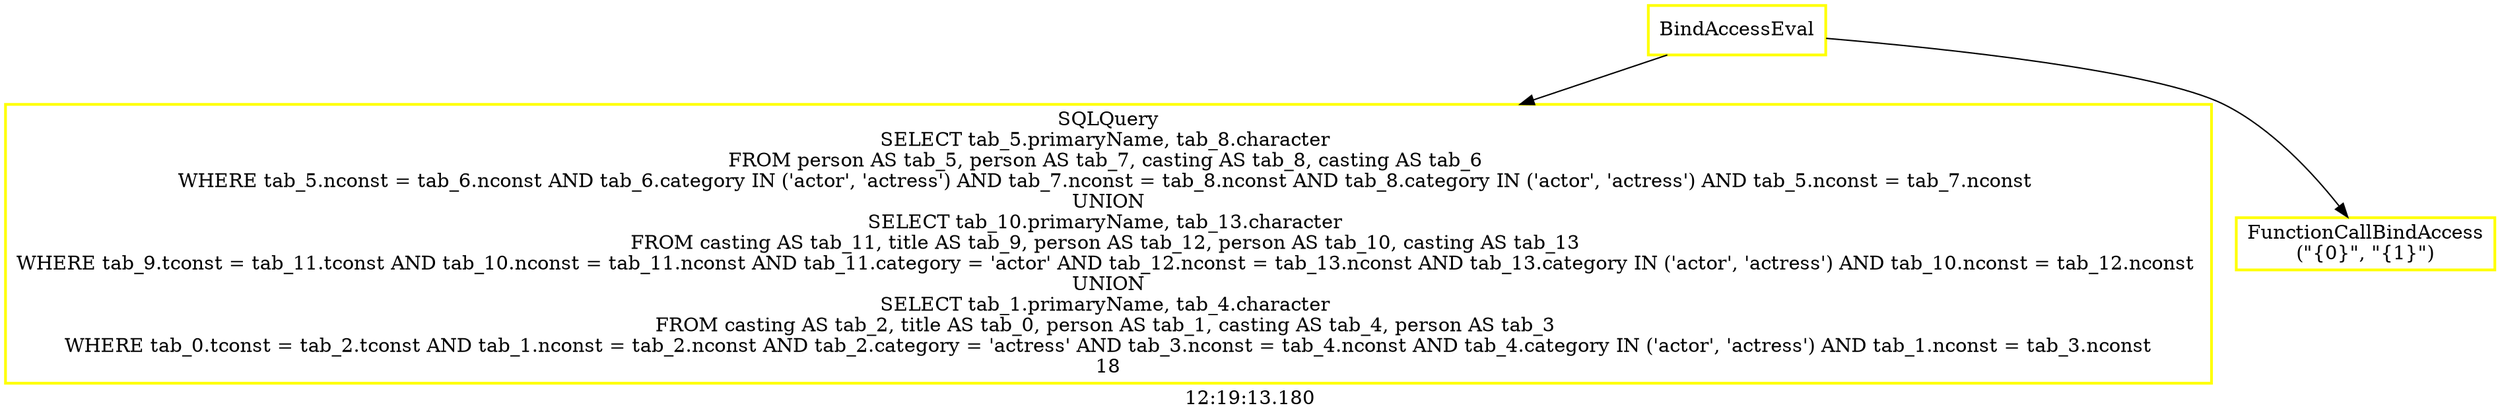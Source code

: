 digraph  g{ graph[label = "12:19:13.180"]
node [shape=rectangle, color=black, fontcolor=black, style=bold] edge [color=black] 0 [label="BindAccessEval", color = yellow] ; 
1 [label="SQLQuery
SELECT tab_5.primaryName, tab_8.character 
FROM person AS tab_5, person AS tab_7, casting AS tab_8, casting AS tab_6 
WHERE tab_5.nconst = tab_6.nconst AND tab_6.category IN ('actor', 'actress') AND tab_7.nconst = tab_8.nconst AND tab_8.category IN ('actor', 'actress') AND tab_5.nconst = tab_7.nconst 
UNION
SELECT tab_10.primaryName, tab_13.character 
FROM casting AS tab_11, title AS tab_9, person AS tab_12, person AS tab_10, casting AS tab_13 
WHERE tab_9.tconst = tab_11.tconst AND tab_10.nconst = tab_11.nconst AND tab_11.category = 'actor' AND tab_12.nconst = tab_13.nconst AND tab_13.category IN ('actor', 'actress') AND tab_10.nconst = tab_12.nconst 
UNION
SELECT tab_1.primaryName, tab_4.character 
FROM casting AS tab_2, title AS tab_0, person AS tab_1, casting AS tab_4, person AS tab_3 
WHERE tab_0.tconst = tab_2.tconst AND tab_1.nconst = tab_2.nconst AND tab_2.category = 'actress' AND tab_3.nconst = tab_4.nconst AND tab_4.category IN ('actor', 'actress') AND tab_1.nconst = tab_3.nconst
18", color = yellow] ; 
0 -> 1 ; 
2 [label="FunctionCallBindAccess
(\"{0}\", \"{1}\")", color = yellow] ; 
0 -> 2 ; 
}

